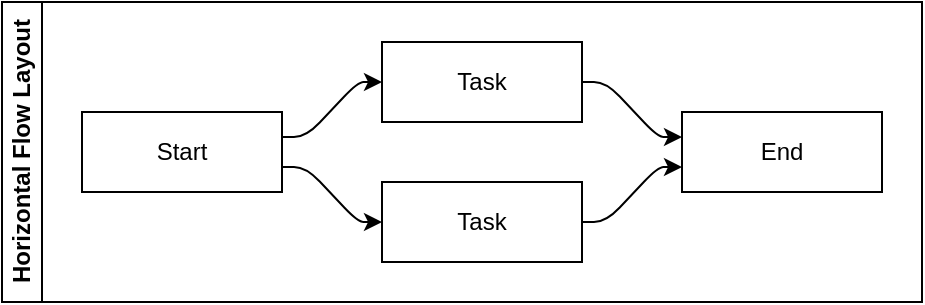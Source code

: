<mxfile>
    <diagram id="xL4w_sx_mx3ZKPY31I3g" name="Page-1">
        <mxGraphModel dx="1130" dy="391" grid="1" gridSize="10" guides="1" tooltips="1" connect="1" arrows="1" fold="1" page="1" pageScale="1" pageWidth="850" pageHeight="1100" math="0" shadow="0">
            <root>
                <mxCell id="0"/>
                <mxCell id="1" parent="0"/>
                <mxCell id="82" value="Horizontal Flow Layout" style="swimlane;html=1;startSize=20;horizontal=0;childLayout=flowLayout;flowOrientation=west;resizable=0;interRankCellSpacing=50;containerType=tree;fontSize=12;" vertex="1" parent="1">
                    <mxGeometry x="190" y="130" width="460" height="150" as="geometry"/>
                </mxCell>
                <mxCell id="83" value="Start" style="whiteSpace=wrap;html=1;" vertex="1" parent="82">
                    <mxGeometry x="40" y="55" width="100" height="40" as="geometry"/>
                </mxCell>
                <mxCell id="84" value="Task" style="whiteSpace=wrap;html=1;" vertex="1" parent="82">
                    <mxGeometry x="190" y="20" width="100" height="40" as="geometry"/>
                </mxCell>
                <mxCell id="85" value="" style="html=1;rounded=1;curved=0;sourcePerimeterSpacing=0;targetPerimeterSpacing=0;startSize=6;endSize=6;noEdgeStyle=1;orthogonal=1;" edge="1" parent="82" source="83" target="84">
                    <mxGeometry relative="1" as="geometry">
                        <Array as="points">
                            <mxPoint x="152" y="67.5"/>
                            <mxPoint x="178" y="40"/>
                        </Array>
                    </mxGeometry>
                </mxCell>
                <mxCell id="86" value="Task" style="whiteSpace=wrap;html=1;" vertex="1" parent="82">
                    <mxGeometry x="190" y="90" width="100" height="40" as="geometry"/>
                </mxCell>
                <mxCell id="87" value="" style="html=1;rounded=1;curved=0;sourcePerimeterSpacing=0;targetPerimeterSpacing=0;startSize=6;endSize=6;noEdgeStyle=1;orthogonal=1;" edge="1" parent="82" source="83" target="86">
                    <mxGeometry relative="1" as="geometry">
                        <Array as="points">
                            <mxPoint x="152" y="82.5"/>
                            <mxPoint x="178" y="110"/>
                        </Array>
                    </mxGeometry>
                </mxCell>
                <mxCell id="88" value="End" style="whiteSpace=wrap;html=1;" vertex="1" parent="82">
                    <mxGeometry x="340" y="55" width="100" height="40" as="geometry"/>
                </mxCell>
                <mxCell id="89" value="" style="html=1;rounded=1;curved=0;sourcePerimeterSpacing=0;targetPerimeterSpacing=0;startSize=6;endSize=6;noEdgeStyle=1;orthogonal=1;" edge="1" parent="82" source="84" target="88">
                    <mxGeometry relative="1" as="geometry">
                        <Array as="points">
                            <mxPoint x="302" y="40"/>
                            <mxPoint x="328" y="67.5"/>
                        </Array>
                    </mxGeometry>
                </mxCell>
                <mxCell id="90" value="" style="html=1;rounded=1;curved=0;sourcePerimeterSpacing=0;targetPerimeterSpacing=0;startSize=6;endSize=6;noEdgeStyle=1;orthogonal=1;" edge="1" parent="82" source="86" target="88">
                    <mxGeometry relative="1" as="geometry">
                        <Array as="points">
                            <mxPoint x="302" y="110"/>
                            <mxPoint x="328" y="82.5"/>
                        </Array>
                    </mxGeometry>
                </mxCell>
            </root>
        </mxGraphModel>
    </diagram>
</mxfile>